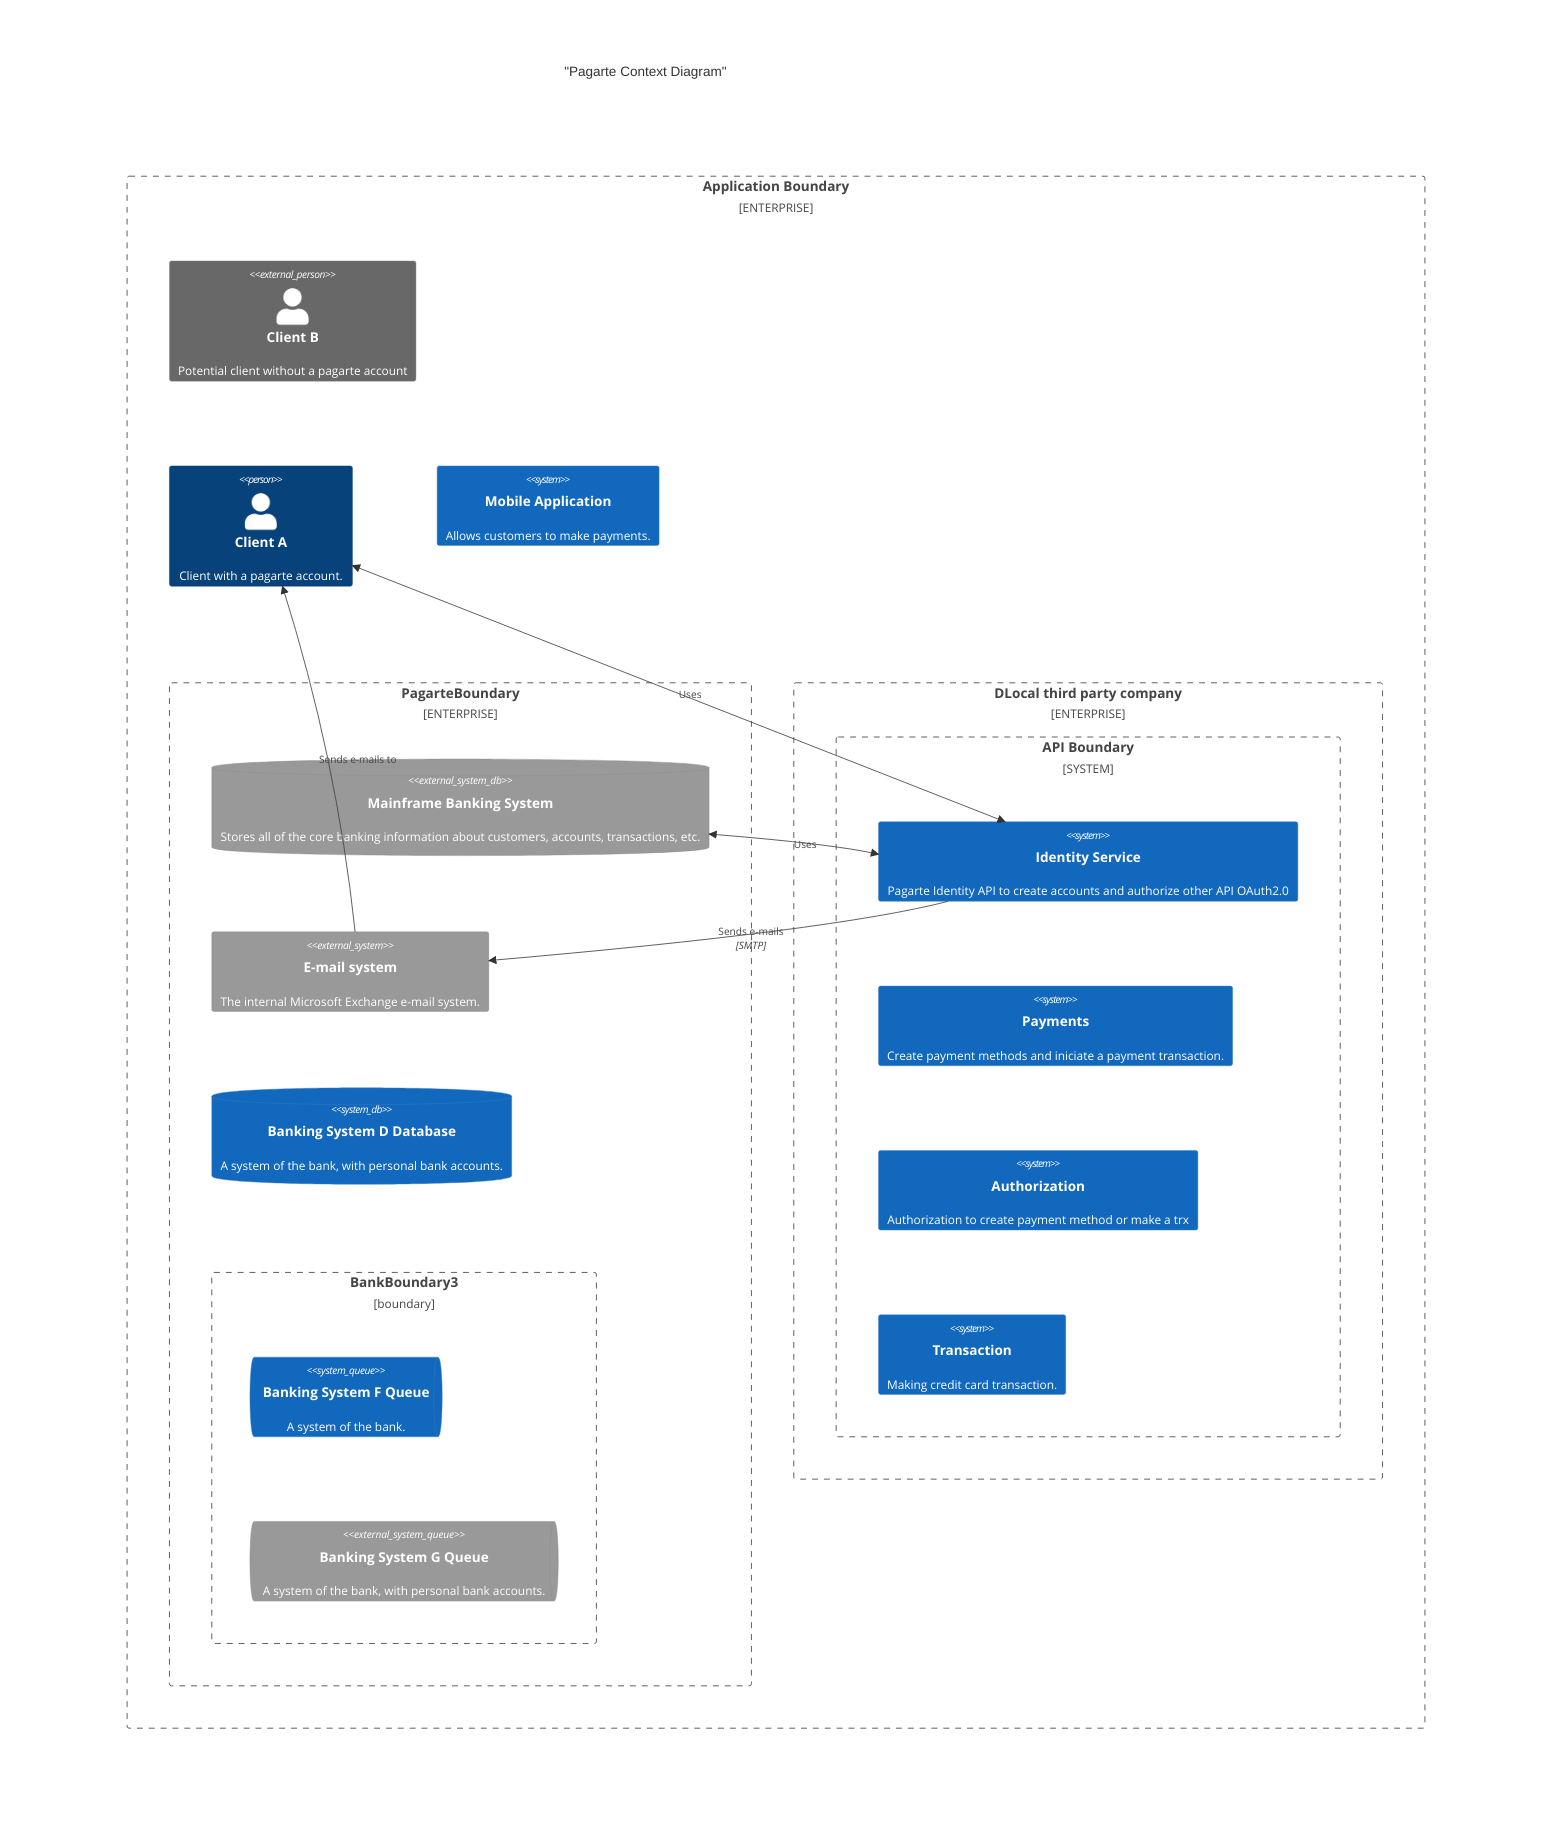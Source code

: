 C4Context
    title "Pagarte Context Diagram"
    Enterprise_Boundary(b0, "Application Boundary") {
        Person_Ext(clientB, "Client B", "Potential client without a pagarte account")
        Person(clientA, "Client A", "Client with a pagarte account.")

        System(SystemAA, "Mobile Application", "Allows customers to make payments.")

        Enterprise_Boundary(b1, "PagarteBoundary") {

            System_Boundary(b2, "API Boundary") {
                System(identity, "Identity Service", "Pagarte Identity API to create accounts and authorize other API OAuth2.0")
                System(payments, "Payments", "Create payment methods and iniciate a payment transaction.")
            }

            SystemDb_Ext(SystemE, "Mainframe Banking System", "Stores all of the core banking information about customers, accounts, transactions, etc.")

            System_Ext(SystemC, "E-mail system", "The internal Microsoft Exchange e-mail system.")
            SystemDb(SystemD, "Banking System D Database", "A system of the bank, with personal bank accounts.")

            Boundary(b3, "BankBoundary3", "boundary") {
                SystemQueue(SystemF, "Banking System F Queue", "A system of the bank.")
                SystemQueue_Ext(SystemG, "Banking System G Queue", "A system of the bank, with personal bank accounts.")
            }
        }
         Enterprise_Boundary(Dlocal, "DLocal third party company") {

            System_Boundary(b2, "API Boundary") {
                System(DlocalAuth, "Authorization", "Authorization to create payment method or make a trx")
                System(trx, "Transaction", "Making credit card transaction.")
            }
        }
    }

    BiRel(clientA, identity, "Uses")
    BiRel(identity, SystemE, "Uses")
    Rel(identity, SystemC, "Sends e-mails", "SMTP")
    Rel(SystemC, clientA, "Sends e-mails to")